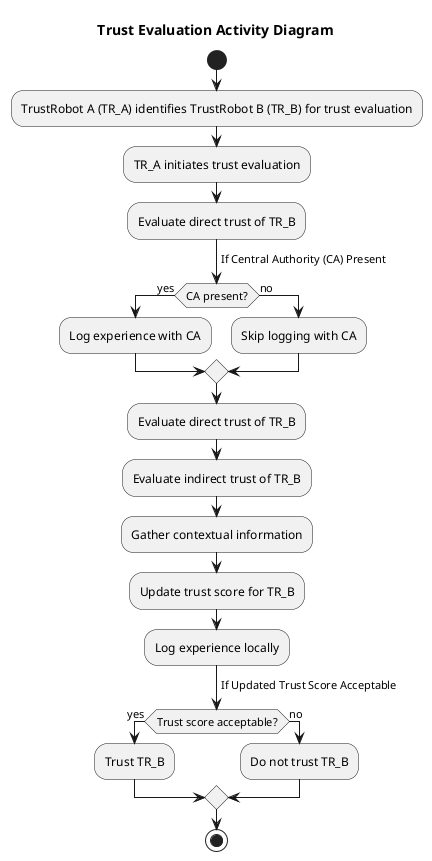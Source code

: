@startuml
title Trust Evaluation Activity Diagram

start

:TrustRobot A (TR_A) identifies TrustRobot B (TR_B) for trust evaluation;

:TR_A initiates trust evaluation;
:Evaluate direct trust of TR_B;

-> If Central Authority (CA) Present;
if (CA present?) then (yes)
    :Log experience with CA;
else (no)
    :Skip logging with CA;
endif

:Evaluate direct trust of TR_B;
:Evaluate indirect trust of TR_B;
:Gather contextual information;

:Update trust score for TR_B;

:Log experience locally;

-> If Updated Trust Score Acceptable;
if (Trust score acceptable?) then (yes)
    :Trust TR_B;
else (no)
    :Do not trust TR_B;
endif

stop

@enduml
